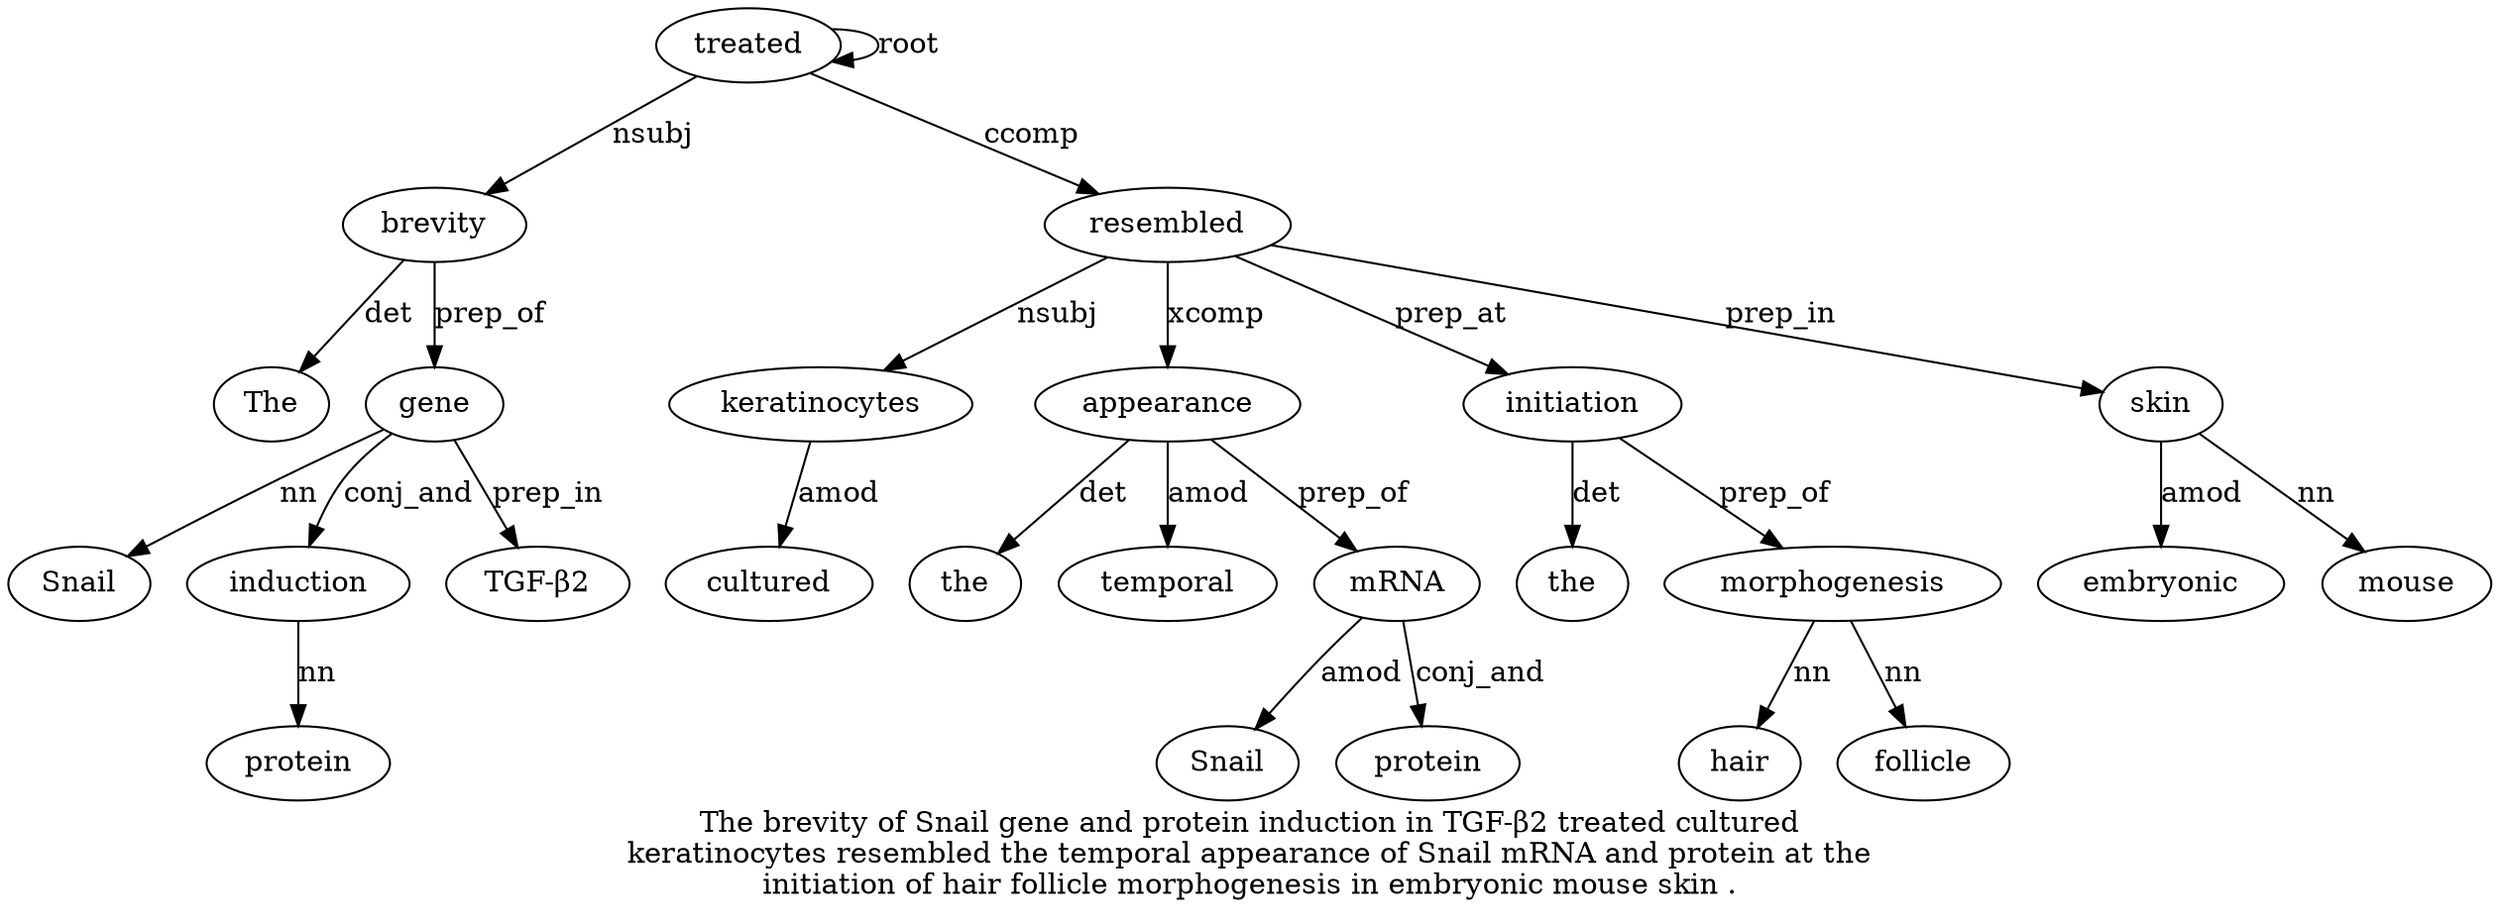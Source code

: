 digraph "The brevity of Snail gene and protein induction in TGF-β2 treated cultured keratinocytes resembled the temporal appearance of Snail mRNA and protein at the initiation of hair follicle morphogenesis in embryonic mouse skin ." {
label="The brevity of Snail gene and protein induction in TGF-β2 treated cultured
keratinocytes resembled the temporal appearance of Snail mRNA and protein at the
initiation of hair follicle morphogenesis in embryonic mouse skin .";
brevity2 [style=filled, fillcolor=white, label=brevity];
The1 [style=filled, fillcolor=white, label=The];
brevity2 -> The1  [label=det];
treated11 [style=filled, fillcolor=white, label=treated];
treated11 -> brevity2  [label=nsubj];
gene5 [style=filled, fillcolor=white, label=gene];
Snail4 [style=filled, fillcolor=white, label=Snail];
gene5 -> Snail4  [label=nn];
brevity2 -> gene5  [label=prep_of];
induction8 [style=filled, fillcolor=white, label=induction];
protein7 [style=filled, fillcolor=white, label=protein];
induction8 -> protein7  [label=nn];
gene5 -> induction8  [label=conj_and];
"TGF-β210" [style=filled, fillcolor=white, label="TGF-β2"];
gene5 -> "TGF-β210"  [label=prep_in];
treated11 -> treated11  [label=root];
keratinocytes13 [style=filled, fillcolor=white, label=keratinocytes];
cultured12 [style=filled, fillcolor=white, label=cultured];
keratinocytes13 -> cultured12  [label=amod];
resembled14 [style=filled, fillcolor=white, label=resembled];
resembled14 -> keratinocytes13  [label=nsubj];
treated11 -> resembled14  [label=ccomp];
appearance17 [style=filled, fillcolor=white, label=appearance];
the15 [style=filled, fillcolor=white, label=the];
appearance17 -> the15  [label=det];
temporal16 [style=filled, fillcolor=white, label=temporal];
appearance17 -> temporal16  [label=amod];
resembled14 -> appearance17  [label=xcomp];
mRNA20 [style=filled, fillcolor=white, label=mRNA];
Snail19 [style=filled, fillcolor=white, label=Snail];
mRNA20 -> Snail19  [label=amod];
appearance17 -> mRNA20  [label=prep_of];
protein22 [style=filled, fillcolor=white, label=protein];
mRNA20 -> protein22  [label=conj_and];
initiation25 [style=filled, fillcolor=white, label=initiation];
the24 [style=filled, fillcolor=white, label=the];
initiation25 -> the24  [label=det];
resembled14 -> initiation25  [label=prep_at];
morphogenesis29 [style=filled, fillcolor=white, label=morphogenesis];
hair27 [style=filled, fillcolor=white, label=hair];
morphogenesis29 -> hair27  [label=nn];
follicle28 [style=filled, fillcolor=white, label=follicle];
morphogenesis29 -> follicle28  [label=nn];
initiation25 -> morphogenesis29  [label=prep_of];
skin33 [style=filled, fillcolor=white, label=skin];
embryonic31 [style=filled, fillcolor=white, label=embryonic];
skin33 -> embryonic31  [label=amod];
mouse32 [style=filled, fillcolor=white, label=mouse];
skin33 -> mouse32  [label=nn];
resembled14 -> skin33  [label=prep_in];
}
